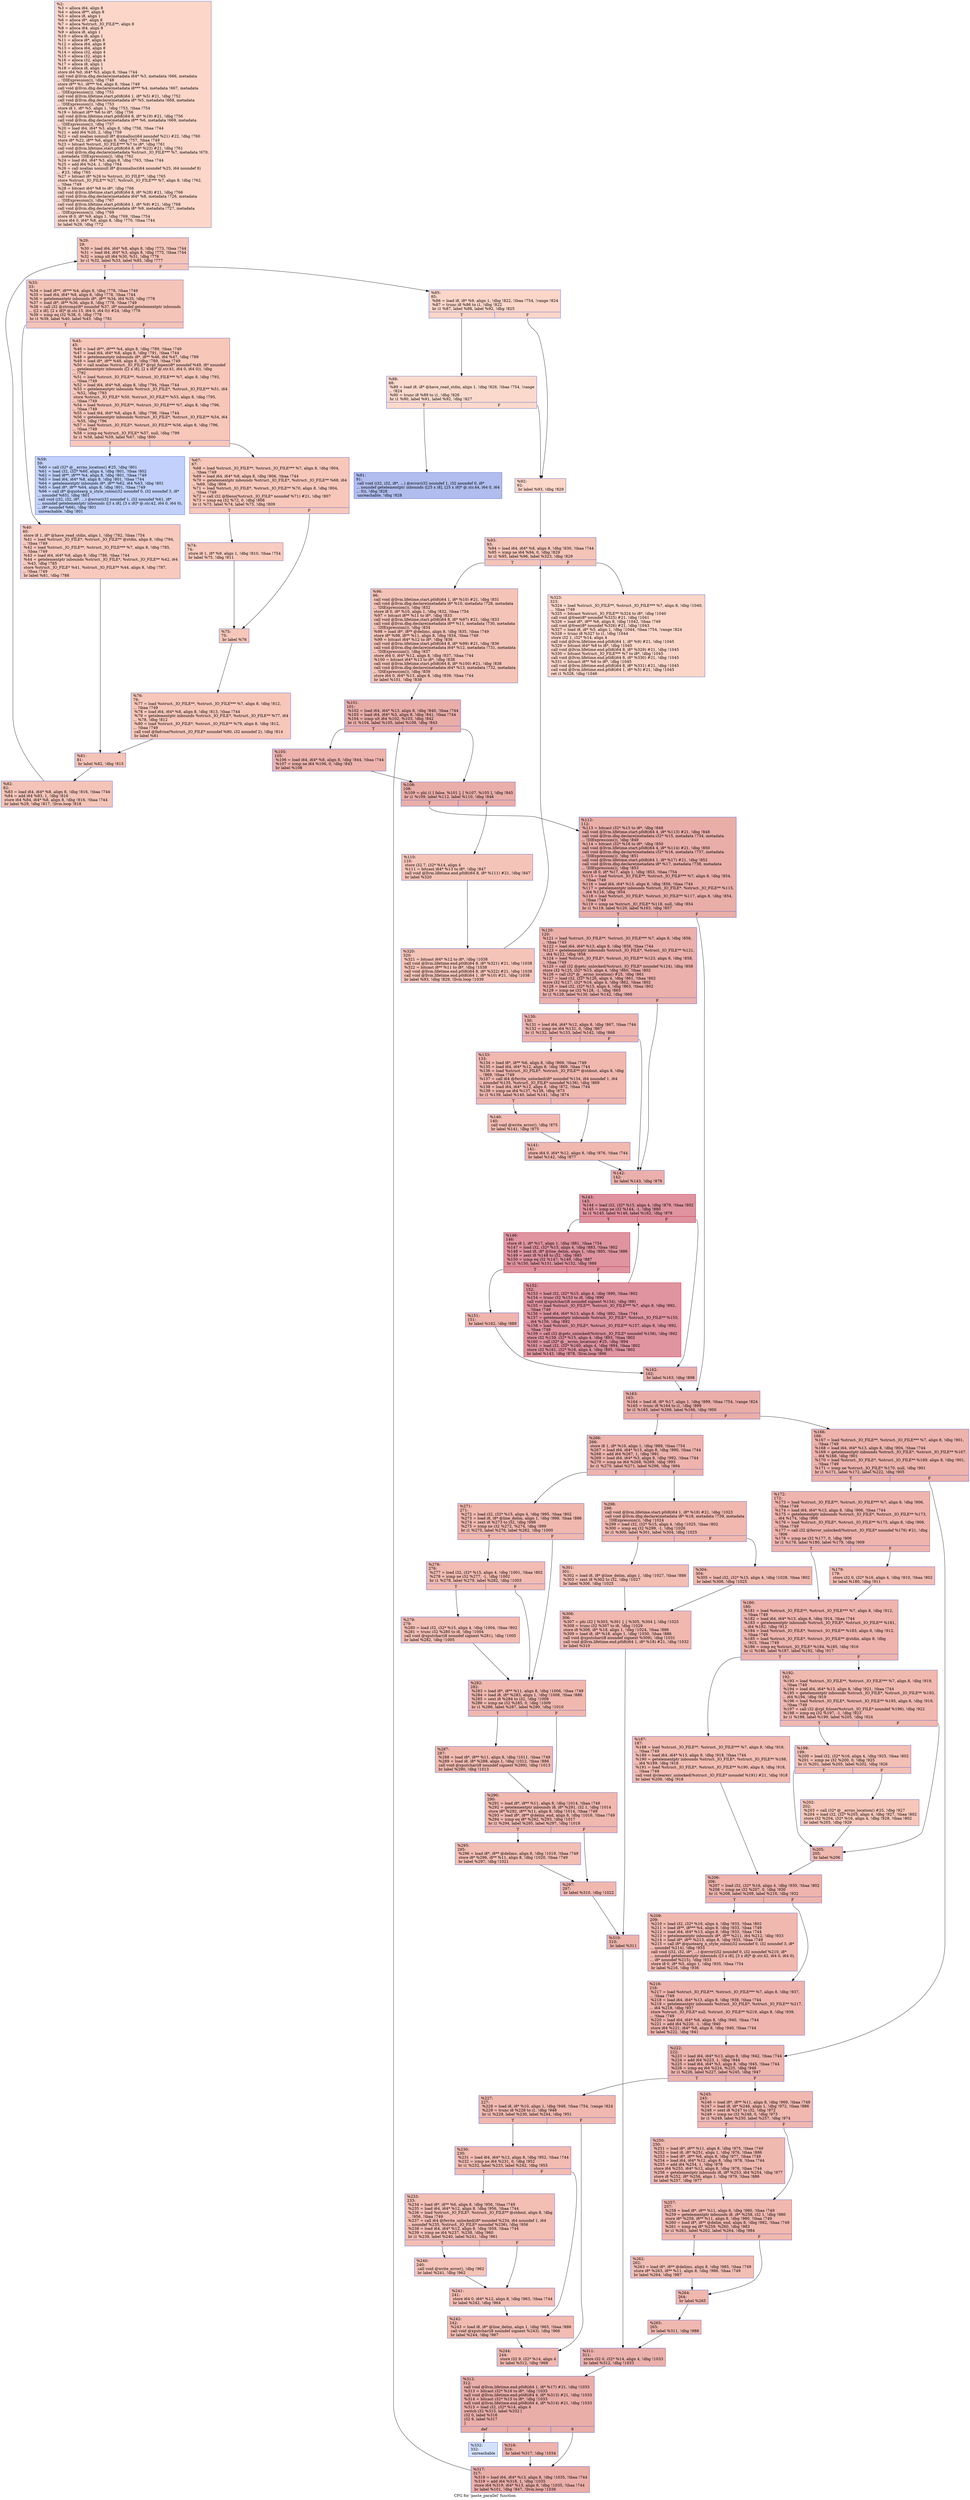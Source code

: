 digraph "CFG for 'paste_parallel' function" {
	label="CFG for 'paste_parallel' function";

	Node0x2261600 [shape=record,color="#3d50c3ff", style=filled, fillcolor="#f6a38570",label="{%2:\l  %3 = alloca i64, align 8\l  %4 = alloca i8**, align 8\l  %5 = alloca i8, align 1\l  %6 = alloca i8*, align 8\l  %7 = alloca %struct._IO_FILE**, align 8\l  %8 = alloca i64, align 8\l  %9 = alloca i8, align 1\l  %10 = alloca i8, align 1\l  %11 = alloca i8*, align 8\l  %12 = alloca i64, align 8\l  %13 = alloca i64, align 8\l  %14 = alloca i32, align 4\l  %15 = alloca i32, align 4\l  %16 = alloca i32, align 4\l  %17 = alloca i8, align 1\l  %18 = alloca i8, align 1\l  store i64 %0, i64* %3, align 8, !tbaa !744\l  call void @llvm.dbg.declare(metadata i64* %3, metadata !666, metadata\l... !DIExpression()), !dbg !748\l  store i8** %1, i8*** %4, align 8, !tbaa !749\l  call void @llvm.dbg.declare(metadata i8*** %4, metadata !667, metadata\l... !DIExpression()), !dbg !751\l  call void @llvm.lifetime.start.p0i8(i64 1, i8* %5) #21, !dbg !752\l  call void @llvm.dbg.declare(metadata i8* %5, metadata !668, metadata\l... !DIExpression()), !dbg !753\l  store i8 1, i8* %5, align 1, !dbg !753, !tbaa !754\l  %19 = bitcast i8** %6 to i8*, !dbg !756\l  call void @llvm.lifetime.start.p0i8(i64 8, i8* %19) #21, !dbg !756\l  call void @llvm.dbg.declare(metadata i8** %6, metadata !669, metadata\l... !DIExpression()), !dbg !757\l  %20 = load i64, i64* %3, align 8, !dbg !758, !tbaa !744\l  %21 = add i64 %20, 2, !dbg !759\l  %22 = call noalias nonnull i8* @xmalloc(i64 noundef %21) #22, !dbg !760\l  store i8* %22, i8** %6, align 8, !dbg !757, !tbaa !749\l  %23 = bitcast %struct._IO_FILE*** %7 to i8*, !dbg !761\l  call void @llvm.lifetime.start.p0i8(i64 8, i8* %23) #21, !dbg !761\l  call void @llvm.dbg.declare(metadata %struct._IO_FILE*** %7, metadata !670,\l... metadata !DIExpression()), !dbg !762\l  %24 = load i64, i64* %3, align 8, !dbg !763, !tbaa !744\l  %25 = add i64 %24, 1, !dbg !764\l  %26 = call noalias nonnull i8* @xnmalloc(i64 noundef %25, i64 noundef 8)\l... #23, !dbg !765\l  %27 = bitcast i8* %26 to %struct._IO_FILE**, !dbg !765\l  store %struct._IO_FILE** %27, %struct._IO_FILE*** %7, align 8, !dbg !762,\l... !tbaa !749\l  %28 = bitcast i64* %8 to i8*, !dbg !766\l  call void @llvm.lifetime.start.p0i8(i64 8, i8* %28) #21, !dbg !766\l  call void @llvm.dbg.declare(metadata i64* %8, metadata !726, metadata\l... !DIExpression()), !dbg !767\l  call void @llvm.lifetime.start.p0i8(i64 1, i8* %9) #21, !dbg !768\l  call void @llvm.dbg.declare(metadata i8* %9, metadata !727, metadata\l... !DIExpression()), !dbg !769\l  store i8 0, i8* %9, align 1, !dbg !769, !tbaa !754\l  store i64 0, i64* %8, align 8, !dbg !770, !tbaa !744\l  br label %29, !dbg !772\l}"];
	Node0x2261600 -> Node0x22619b0;
	Node0x22619b0 [shape=record,color="#3d50c3ff", style=filled, fillcolor="#e97a5f70",label="{%29:\l29:                                               \l  %30 = load i64, i64* %8, align 8, !dbg !773, !tbaa !744\l  %31 = load i64, i64* %3, align 8, !dbg !775, !tbaa !744\l  %32 = icmp ult i64 %30, %31, !dbg !776\l  br i1 %32, label %33, label %85, !dbg !777\l|{<s0>T|<s1>F}}"];
	Node0x22619b0:s0 -> Node0x2261a00;
	Node0x22619b0:s1 -> Node0x2261d20;
	Node0x2261a00 [shape=record,color="#3d50c3ff", style=filled, fillcolor="#e97a5f70",label="{%33:\l33:                                               \l  %34 = load i8**, i8*** %4, align 8, !dbg !778, !tbaa !749\l  %35 = load i64, i64* %8, align 8, !dbg !778, !tbaa !744\l  %36 = getelementptr inbounds i8*, i8** %34, i64 %35, !dbg !778\l  %37 = load i8*, i8** %36, align 8, !dbg !778, !tbaa !749\l  %38 = call i32 @strcmp(i8* noundef %37, i8* noundef getelementptr inbounds\l... ([2 x i8], [2 x i8]* @.str.15, i64 0, i64 0)) #24, !dbg !778\l  %39 = icmp eq i32 %38, 0, !dbg !778\l  br i1 %39, label %40, label %45, !dbg !781\l|{<s0>T|<s1>F}}"];
	Node0x2261a00:s0 -> Node0x2261a50;
	Node0x2261a00:s1 -> Node0x2261aa0;
	Node0x2261a50 [shape=record,color="#3d50c3ff", style=filled, fillcolor="#ef886b70",label="{%40:\l40:                                               \l  store i8 1, i8* @have_read_stdin, align 1, !dbg !782, !tbaa !754\l  %41 = load %struct._IO_FILE*, %struct._IO_FILE** @stdin, align 8, !dbg !784,\l... !tbaa !749\l  %42 = load %struct._IO_FILE**, %struct._IO_FILE*** %7, align 8, !dbg !785,\l... !tbaa !749\l  %43 = load i64, i64* %8, align 8, !dbg !786, !tbaa !744\l  %44 = getelementptr inbounds %struct._IO_FILE*, %struct._IO_FILE** %42, i64\l... %43, !dbg !785\l  store %struct._IO_FILE* %41, %struct._IO_FILE** %44, align 8, !dbg !787,\l... !tbaa !749\l  br label %81, !dbg !788\l}"];
	Node0x2261a50 -> Node0x2261c80;
	Node0x2261aa0 [shape=record,color="#3d50c3ff", style=filled, fillcolor="#ec7f6370",label="{%45:\l45:                                               \l  %46 = load i8**, i8*** %4, align 8, !dbg !789, !tbaa !749\l  %47 = load i64, i64* %8, align 8, !dbg !791, !tbaa !744\l  %48 = getelementptr inbounds i8*, i8** %46, i64 %47, !dbg !789\l  %49 = load i8*, i8** %48, align 8, !dbg !789, !tbaa !749\l  %50 = call noalias %struct._IO_FILE* @rpl_fopen(i8* noundef %49, i8* noundef\l... getelementptr inbounds ([2 x i8], [2 x i8]* @.str.41, i64 0, i64 0)), !dbg\l... !792\l  %51 = load %struct._IO_FILE**, %struct._IO_FILE*** %7, align 8, !dbg !793,\l... !tbaa !749\l  %52 = load i64, i64* %8, align 8, !dbg !794, !tbaa !744\l  %53 = getelementptr inbounds %struct._IO_FILE*, %struct._IO_FILE** %51, i64\l... %52, !dbg !793\l  store %struct._IO_FILE* %50, %struct._IO_FILE** %53, align 8, !dbg !795,\l... !tbaa !749\l  %54 = load %struct._IO_FILE**, %struct._IO_FILE*** %7, align 8, !dbg !796,\l... !tbaa !749\l  %55 = load i64, i64* %8, align 8, !dbg !798, !tbaa !744\l  %56 = getelementptr inbounds %struct._IO_FILE*, %struct._IO_FILE** %54, i64\l... %55, !dbg !796\l  %57 = load %struct._IO_FILE*, %struct._IO_FILE** %56, align 8, !dbg !796,\l... !tbaa !749\l  %58 = icmp eq %struct._IO_FILE* %57, null, !dbg !799\l  br i1 %58, label %59, label %67, !dbg !800\l|{<s0>T|<s1>F}}"];
	Node0x2261aa0:s0 -> Node0x2261af0;
	Node0x2261aa0:s1 -> Node0x2261b40;
	Node0x2261af0 [shape=record,color="#3d50c3ff", style=filled, fillcolor="#7396f570",label="{%59:\l59:                                               \l  %60 = call i32* @__errno_location() #25, !dbg !801\l  %61 = load i32, i32* %60, align 4, !dbg !801, !tbaa !802\l  %62 = load i8**, i8*** %4, align 8, !dbg !801, !tbaa !749\l  %63 = load i64, i64* %8, align 8, !dbg !801, !tbaa !744\l  %64 = getelementptr inbounds i8*, i8** %62, i64 %63, !dbg !801\l  %65 = load i8*, i8** %64, align 8, !dbg !801, !tbaa !749\l  %66 = call i8* @quotearg_n_style_colon(i32 noundef 0, i32 noundef 3, i8*\l... noundef %65), !dbg !801\l  call void (i32, i32, i8*, ...) @error(i32 noundef 1, i32 noundef %61, i8*\l... noundef getelementptr inbounds ([3 x i8], [3 x i8]* @.str.42, i64 0, i64 0),\l... i8* noundef %66), !dbg !801\l  unreachable, !dbg !801\l}"];
	Node0x2261b40 [shape=record,color="#3d50c3ff", style=filled, fillcolor="#ec7f6370",label="{%67:\l67:                                               \l  %68 = load %struct._IO_FILE**, %struct._IO_FILE*** %7, align 8, !dbg !804,\l... !tbaa !749\l  %69 = load i64, i64* %8, align 8, !dbg !806, !tbaa !744\l  %70 = getelementptr inbounds %struct._IO_FILE*, %struct._IO_FILE** %68, i64\l... %69, !dbg !804\l  %71 = load %struct._IO_FILE*, %struct._IO_FILE** %70, align 8, !dbg !804,\l... !tbaa !749\l  %72 = call i32 @fileno(%struct._IO_FILE* noundef %71) #21, !dbg !807\l  %73 = icmp eq i32 %72, 0, !dbg !808\l  br i1 %73, label %74, label %75, !dbg !809\l|{<s0>T|<s1>F}}"];
	Node0x2261b40:s0 -> Node0x2261b90;
	Node0x2261b40:s1 -> Node0x2261be0;
	Node0x2261b90 [shape=record,color="#3d50c3ff", style=filled, fillcolor="#f08b6e70",label="{%74:\l74:                                               \l  store i8 1, i8* %9, align 1, !dbg !810, !tbaa !754\l  br label %75, !dbg !811\l}"];
	Node0x2261b90 -> Node0x2261be0;
	Node0x2261be0 [shape=record,color="#3d50c3ff", style=filled, fillcolor="#ec7f6370",label="{%75:\l75:                                               \l  br label %76\l}"];
	Node0x2261be0 -> Node0x2261c30;
	Node0x2261c30 [shape=record,color="#3d50c3ff", style=filled, fillcolor="#ec7f6370",label="{%76:\l76:                                               \l  %77 = load %struct._IO_FILE**, %struct._IO_FILE*** %7, align 8, !dbg !812,\l... !tbaa !749\l  %78 = load i64, i64* %8, align 8, !dbg !813, !tbaa !744\l  %79 = getelementptr inbounds %struct._IO_FILE*, %struct._IO_FILE** %77, i64\l... %78, !dbg !812\l  %80 = load %struct._IO_FILE*, %struct._IO_FILE** %79, align 8, !dbg !812,\l... !tbaa !749\l  call void @fadvise(%struct._IO_FILE* noundef %80, i32 noundef 2), !dbg !814\l  br label %81\l}"];
	Node0x2261c30 -> Node0x2261c80;
	Node0x2261c80 [shape=record,color="#3d50c3ff", style=filled, fillcolor="#e97a5f70",label="{%81:\l81:                                               \l  br label %82, !dbg !815\l}"];
	Node0x2261c80 -> Node0x2261cd0;
	Node0x2261cd0 [shape=record,color="#3d50c3ff", style=filled, fillcolor="#e97a5f70",label="{%82:\l82:                                               \l  %83 = load i64, i64* %8, align 8, !dbg !816, !tbaa !744\l  %84 = add i64 %83, 1, !dbg !816\l  store i64 %84, i64* %8, align 8, !dbg !816, !tbaa !744\l  br label %29, !dbg !817, !llvm.loop !818\l}"];
	Node0x2261cd0 -> Node0x22619b0;
	Node0x2261d20 [shape=record,color="#3d50c3ff", style=filled, fillcolor="#f6a38570",label="{%85:\l85:                                               \l  %86 = load i8, i8* %9, align 1, !dbg !822, !tbaa !754, !range !824\l  %87 = trunc i8 %86 to i1, !dbg !822\l  br i1 %87, label %88, label %92, !dbg !825\l|{<s0>T|<s1>F}}"];
	Node0x2261d20:s0 -> Node0x2261d70;
	Node0x2261d20:s1 -> Node0x2261e10;
	Node0x2261d70 [shape=record,color="#3d50c3ff", style=filled, fillcolor="#f7ac8e70",label="{%88:\l88:                                               \l  %89 = load i8, i8* @have_read_stdin, align 1, !dbg !826, !tbaa !754, !range\l... !824\l  %90 = trunc i8 %89 to i1, !dbg !826\l  br i1 %90, label %91, label %92, !dbg !827\l|{<s0>T|<s1>F}}"];
	Node0x2261d70:s0 -> Node0x2261dc0;
	Node0x2261d70:s1 -> Node0x2261e10;
	Node0x2261dc0 [shape=record,color="#3d50c3ff", style=filled, fillcolor="#4f69d970",label="{%91:\l91:                                               \l  call void (i32, i32, i8*, ...) @error(i32 noundef 1, i32 noundef 0, i8*\l... noundef getelementptr inbounds ([25 x i8], [25 x i8]* @.str.44, i64 0, i64\l... 0)), !dbg !828\l  unreachable, !dbg !828\l}"];
	Node0x2261e10 [shape=record,color="#3d50c3ff", style=filled, fillcolor="#f6a38570",label="{%92:\l92:                                               \l  br label %93, !dbg !829\l}"];
	Node0x2261e10 -> Node0x2261e60;
	Node0x2261e60 [shape=record,color="#3d50c3ff", style=filled, fillcolor="#e97a5f70",label="{%93:\l93:                                               \l  %94 = load i64, i64* %8, align 8, !dbg !830, !tbaa !744\l  %95 = icmp ne i64 %94, 0, !dbg !829\l  br i1 %95, label %96, label %323, !dbg !829\l|{<s0>T|<s1>F}}"];
	Node0x2261e60:s0 -> Node0x2261eb0;
	Node0x2261e60:s1 -> Node0x2263260;
	Node0x2261eb0 [shape=record,color="#3d50c3ff", style=filled, fillcolor="#e97a5f70",label="{%96:\l96:                                               \l  call void @llvm.lifetime.start.p0i8(i64 1, i8* %10) #21, !dbg !831\l  call void @llvm.dbg.declare(metadata i8* %10, metadata !728, metadata\l... !DIExpression()), !dbg !832\l  store i8 0, i8* %10, align 1, !dbg !832, !tbaa !754\l  %97 = bitcast i8** %11 to i8*, !dbg !833\l  call void @llvm.lifetime.start.p0i8(i64 8, i8* %97) #21, !dbg !833\l  call void @llvm.dbg.declare(metadata i8** %11, metadata !730, metadata\l... !DIExpression()), !dbg !834\l  %98 = load i8*, i8** @delims, align 8, !dbg !835, !tbaa !749\l  store i8* %98, i8** %11, align 8, !dbg !834, !tbaa !749\l  %99 = bitcast i64* %12 to i8*, !dbg !836\l  call void @llvm.lifetime.start.p0i8(i64 8, i8* %99) #21, !dbg !836\l  call void @llvm.dbg.declare(metadata i64* %12, metadata !731, metadata\l... !DIExpression()), !dbg !837\l  store i64 0, i64* %12, align 8, !dbg !837, !tbaa !744\l  %100 = bitcast i64* %13 to i8*, !dbg !838\l  call void @llvm.lifetime.start.p0i8(i64 8, i8* %100) #21, !dbg !838\l  call void @llvm.dbg.declare(metadata i64* %13, metadata !732, metadata\l... !DIExpression()), !dbg !839\l  store i64 0, i64* %13, align 8, !dbg !839, !tbaa !744\l  br label %101, !dbg !838\l}"];
	Node0x2261eb0 -> Node0x2261f00;
	Node0x2261f00 [shape=record,color="#3d50c3ff", style=filled, fillcolor="#d0473d70",label="{%101:\l101:                                              \l  %102 = load i64, i64* %13, align 8, !dbg !840, !tbaa !744\l  %103 = load i64, i64* %3, align 8, !dbg !841, !tbaa !744\l  %104 = icmp ult i64 %102, %103, !dbg !842\l  br i1 %104, label %105, label %108, !dbg !843\l|{<s0>T|<s1>F}}"];
	Node0x2261f00:s0 -> Node0x2261f50;
	Node0x2261f00:s1 -> Node0x2261fa0;
	Node0x2261f50 [shape=record,color="#3d50c3ff", style=filled, fillcolor="#d6524470",label="{%105:\l105:                                              \l  %106 = load i64, i64* %8, align 8, !dbg !844, !tbaa !744\l  %107 = icmp ne i64 %106, 0, !dbg !843\l  br label %108\l}"];
	Node0x2261f50 -> Node0x2261fa0;
	Node0x2261fa0 [shape=record,color="#3d50c3ff", style=filled, fillcolor="#d0473d70",label="{%108:\l108:                                              \l  %109 = phi i1 [ false, %101 ], [ %107, %105 ], !dbg !845\l  br i1 %109, label %112, label %110, !dbg !846\l|{<s0>T|<s1>F}}"];
	Node0x2261fa0:s0 -> Node0x2262040;
	Node0x2261fa0:s1 -> Node0x2261ff0;
	Node0x2261ff0 [shape=record,color="#3d50c3ff", style=filled, fillcolor="#e97a5f70",label="{%110:\l110:                                              \l  store i32 7, i32* %14, align 4\l  %111 = bitcast i64* %13 to i8*, !dbg !847\l  call void @llvm.lifetime.end.p0i8(i64 8, i8* %111) #21, !dbg !847\l  br label %320\l}"];
	Node0x2261ff0 -> Node0x2263210;
	Node0x2262040 [shape=record,color="#3d50c3ff", style=filled, fillcolor="#d0473d70",label="{%112:\l112:                                              \l  %113 = bitcast i32* %15 to i8*, !dbg !848\l  call void @llvm.lifetime.start.p0i8(i64 4, i8* %113) #21, !dbg !848\l  call void @llvm.dbg.declare(metadata i32* %15, metadata !734, metadata\l... !DIExpression()), !dbg !849\l  %114 = bitcast i32* %16 to i8*, !dbg !850\l  call void @llvm.lifetime.start.p0i8(i64 4, i8* %114) #21, !dbg !850\l  call void @llvm.dbg.declare(metadata i32* %16, metadata !737, metadata\l... !DIExpression()), !dbg !851\l  call void @llvm.lifetime.start.p0i8(i64 1, i8* %17) #21, !dbg !852\l  call void @llvm.dbg.declare(metadata i8* %17, metadata !738, metadata\l... !DIExpression()), !dbg !853\l  store i8 0, i8* %17, align 1, !dbg !853, !tbaa !754\l  %115 = load %struct._IO_FILE**, %struct._IO_FILE*** %7, align 8, !dbg !854,\l... !tbaa !749\l  %116 = load i64, i64* %13, align 8, !dbg !856, !tbaa !744\l  %117 = getelementptr inbounds %struct._IO_FILE*, %struct._IO_FILE** %115,\l... i64 %116, !dbg !854\l  %118 = load %struct._IO_FILE*, %struct._IO_FILE** %117, align 8, !dbg !854,\l... !tbaa !749\l  %119 = icmp ne %struct._IO_FILE* %118, null, !dbg !854\l  br i1 %119, label %120, label %163, !dbg !857\l|{<s0>T|<s1>F}}"];
	Node0x2262040:s0 -> Node0x2262090;
	Node0x2262040:s1 -> Node0x2262400;
	Node0x2262090 [shape=record,color="#3d50c3ff", style=filled, fillcolor="#d24b4070",label="{%120:\l120:                                              \l  %121 = load %struct._IO_FILE**, %struct._IO_FILE*** %7, align 8, !dbg !858,\l... !tbaa !749\l  %122 = load i64, i64* %13, align 8, !dbg !858, !tbaa !744\l  %123 = getelementptr inbounds %struct._IO_FILE*, %struct._IO_FILE** %121,\l... i64 %122, !dbg !858\l  %124 = load %struct._IO_FILE*, %struct._IO_FILE** %123, align 8, !dbg !858,\l... !tbaa !749\l  %125 = call i32 @getc_unlocked(%struct._IO_FILE* noundef %124), !dbg !858\l  store i32 %125, i32* %15, align 4, !dbg !860, !tbaa !802\l  %126 = call i32* @__errno_location() #25, !dbg !861\l  %127 = load i32, i32* %126, align 4, !dbg !861, !tbaa !802\l  store i32 %127, i32* %16, align 4, !dbg !862, !tbaa !802\l  %128 = load i32, i32* %15, align 4, !dbg !863, !tbaa !802\l  %129 = icmp ne i32 %128, -1, !dbg !865\l  br i1 %129, label %130, label %142, !dbg !866\l|{<s0>T|<s1>F}}"];
	Node0x2262090:s0 -> Node0x22620e0;
	Node0x2262090:s1 -> Node0x2262220;
	Node0x22620e0 [shape=record,color="#3d50c3ff", style=filled, fillcolor="#d8564670",label="{%130:\l130:                                              \l  %131 = load i64, i64* %12, align 8, !dbg !867, !tbaa !744\l  %132 = icmp ne i64 %131, 0, !dbg !867\l  br i1 %132, label %133, label %142, !dbg !868\l|{<s0>T|<s1>F}}"];
	Node0x22620e0:s0 -> Node0x2262130;
	Node0x22620e0:s1 -> Node0x2262220;
	Node0x2262130 [shape=record,color="#3d50c3ff", style=filled, fillcolor="#dc5d4a70",label="{%133:\l133:                                              \l  %134 = load i8*, i8** %6, align 8, !dbg !869, !tbaa !749\l  %135 = load i64, i64* %12, align 8, !dbg !869, !tbaa !744\l  %136 = load %struct._IO_FILE*, %struct._IO_FILE** @stdout, align 8, !dbg\l... !869, !tbaa !749\l  %137 = call i64 @fwrite_unlocked(i8* noundef %134, i64 noundef 1, i64\l... noundef %135, %struct._IO_FILE* noundef %136), !dbg !869\l  %138 = load i64, i64* %12, align 8, !dbg !872, !tbaa !744\l  %139 = icmp ne i64 %137, %138, !dbg !873\l  br i1 %139, label %140, label %141, !dbg !874\l|{<s0>T|<s1>F}}"];
	Node0x2262130:s0 -> Node0x2262180;
	Node0x2262130:s1 -> Node0x22621d0;
	Node0x2262180 [shape=record,color="#3d50c3ff", style=filled, fillcolor="#e1675170",label="{%140:\l140:                                              \l  call void @write_error(), !dbg !875\l  br label %141, !dbg !875\l}"];
	Node0x2262180 -> Node0x22621d0;
	Node0x22621d0 [shape=record,color="#3d50c3ff", style=filled, fillcolor="#dc5d4a70",label="{%141:\l141:                                              \l  store i64 0, i64* %12, align 8, !dbg !876, !tbaa !744\l  br label %142, !dbg !877\l}"];
	Node0x22621d0 -> Node0x2262220;
	Node0x2262220 [shape=record,color="#3d50c3ff", style=filled, fillcolor="#d24b4070",label="{%142:\l142:                                              \l  br label %143, !dbg !878\l}"];
	Node0x2262220 -> Node0x2262270;
	Node0x2262270 [shape=record,color="#b70d28ff", style=filled, fillcolor="#b70d2870",label="{%143:\l143:                                              \l  %144 = load i32, i32* %15, align 4, !dbg !879, !tbaa !802\l  %145 = icmp ne i32 %144, -1, !dbg !880\l  br i1 %145, label %146, label %162, !dbg !878\l|{<s0>T|<s1>F}}"];
	Node0x2262270:s0 -> Node0x22622c0;
	Node0x2262270:s1 -> Node0x22623b0;
	Node0x22622c0 [shape=record,color="#b70d28ff", style=filled, fillcolor="#b70d2870",label="{%146:\l146:                                              \l  store i8 1, i8* %17, align 1, !dbg !881, !tbaa !754\l  %147 = load i32, i32* %15, align 4, !dbg !883, !tbaa !802\l  %148 = load i8, i8* @line_delim, align 1, !dbg !885, !tbaa !886\l  %149 = zext i8 %148 to i32, !dbg !885\l  %150 = icmp eq i32 %147, %149, !dbg !887\l  br i1 %150, label %151, label %152, !dbg !888\l|{<s0>T|<s1>F}}"];
	Node0x22622c0:s0 -> Node0x2262310;
	Node0x22622c0:s1 -> Node0x2262360;
	Node0x2262310 [shape=record,color="#3d50c3ff", style=filled, fillcolor="#d8564670",label="{%151:\l151:                                              \l  br label %162, !dbg !889\l}"];
	Node0x2262310 -> Node0x22623b0;
	Node0x2262360 [shape=record,color="#b70d28ff", style=filled, fillcolor="#b70d2870",label="{%152:\l152:                                              \l  %153 = load i32, i32* %15, align 4, !dbg !890, !tbaa !802\l  %154 = trunc i32 %153 to i8, !dbg !890\l  call void @xputchar(i8 noundef signext %154), !dbg !891\l  %155 = load %struct._IO_FILE**, %struct._IO_FILE*** %7, align 8, !dbg !892,\l... !tbaa !749\l  %156 = load i64, i64* %13, align 8, !dbg !892, !tbaa !744\l  %157 = getelementptr inbounds %struct._IO_FILE*, %struct._IO_FILE** %155,\l... i64 %156, !dbg !892\l  %158 = load %struct._IO_FILE*, %struct._IO_FILE** %157, align 8, !dbg !892,\l... !tbaa !749\l  %159 = call i32 @getc_unlocked(%struct._IO_FILE* noundef %158), !dbg !892\l  store i32 %159, i32* %15, align 4, !dbg !893, !tbaa !802\l  %160 = call i32* @__errno_location() #25, !dbg !894\l  %161 = load i32, i32* %160, align 4, !dbg !894, !tbaa !802\l  store i32 %161, i32* %16, align 4, !dbg !895, !tbaa !802\l  br label %143, !dbg !878, !llvm.loop !896\l}"];
	Node0x2262360 -> Node0x2262270;
	Node0x22623b0 [shape=record,color="#3d50c3ff", style=filled, fillcolor="#d24b4070",label="{%162:\l162:                                              \l  br label %163, !dbg !898\l}"];
	Node0x22623b0 -> Node0x2262400;
	Node0x2262400 [shape=record,color="#3d50c3ff", style=filled, fillcolor="#d0473d70",label="{%163:\l163:                                              \l  %164 = load i8, i8* %17, align 1, !dbg !899, !tbaa !754, !range !824\l  %165 = trunc i8 %164 to i1, !dbg !899\l  br i1 %165, label %266, label %166, !dbg !900\l|{<s0>T|<s1>F}}"];
	Node0x2262400:s0 -> Node0x2262c70;
	Node0x2262400:s1 -> Node0x2262450;
	Node0x2262450 [shape=record,color="#3d50c3ff", style=filled, fillcolor="#d6524470",label="{%166:\l166:                                              \l  %167 = load %struct._IO_FILE**, %struct._IO_FILE*** %7, align 8, !dbg !901,\l... !tbaa !749\l  %168 = load i64, i64* %13, align 8, !dbg !904, !tbaa !744\l  %169 = getelementptr inbounds %struct._IO_FILE*, %struct._IO_FILE** %167,\l... i64 %168, !dbg !901\l  %170 = load %struct._IO_FILE*, %struct._IO_FILE** %169, align 8, !dbg !901,\l... !tbaa !749\l  %171 = icmp ne %struct._IO_FILE* %170, null, !dbg !901\l  br i1 %171, label %172, label %222, !dbg !905\l|{<s0>T|<s1>F}}"];
	Node0x2262450:s0 -> Node0x22624a0;
	Node0x2262450:s1 -> Node0x2262810;
	Node0x22624a0 [shape=record,color="#3d50c3ff", style=filled, fillcolor="#d8564670",label="{%172:\l172:                                              \l  %173 = load %struct._IO_FILE**, %struct._IO_FILE*** %7, align 8, !dbg !906,\l... !tbaa !749\l  %174 = load i64, i64* %13, align 8, !dbg !906, !tbaa !744\l  %175 = getelementptr inbounds %struct._IO_FILE*, %struct._IO_FILE** %173,\l... i64 %174, !dbg !906\l  %176 = load %struct._IO_FILE*, %struct._IO_FILE** %175, align 8, !dbg !906,\l... !tbaa !749\l  %177 = call i32 @ferror_unlocked(%struct._IO_FILE* noundef %176) #21, !dbg\l... !906\l  %178 = icmp ne i32 %177, 0, !dbg !906\l  br i1 %178, label %180, label %179, !dbg !909\l|{<s0>T|<s1>F}}"];
	Node0x22624a0:s0 -> Node0x2262540;
	Node0x22624a0:s1 -> Node0x22624f0;
	Node0x22624f0 [shape=record,color="#3d50c3ff", style=filled, fillcolor="#e1675170",label="{%179:\l179:                                              \l  store i32 0, i32* %16, align 4, !dbg !910, !tbaa !802\l  br label %180, !dbg !911\l}"];
	Node0x22624f0 -> Node0x2262540;
	Node0x2262540 [shape=record,color="#3d50c3ff", style=filled, fillcolor="#d8564670",label="{%180:\l180:                                              \l  %181 = load %struct._IO_FILE**, %struct._IO_FILE*** %7, align 8, !dbg !912,\l... !tbaa !749\l  %182 = load i64, i64* %13, align 8, !dbg !914, !tbaa !744\l  %183 = getelementptr inbounds %struct._IO_FILE*, %struct._IO_FILE** %181,\l... i64 %182, !dbg !912\l  %184 = load %struct._IO_FILE*, %struct._IO_FILE** %183, align 8, !dbg !912,\l... !tbaa !749\l  %185 = load %struct._IO_FILE*, %struct._IO_FILE** @stdin, align 8, !dbg\l... !915, !tbaa !749\l  %186 = icmp eq %struct._IO_FILE* %184, %185, !dbg !916\l  br i1 %186, label %187, label %192, !dbg !917\l|{<s0>T|<s1>F}}"];
	Node0x2262540:s0 -> Node0x2262590;
	Node0x2262540:s1 -> Node0x22625e0;
	Node0x2262590 [shape=record,color="#3d50c3ff", style=filled, fillcolor="#e1675170",label="{%187:\l187:                                              \l  %188 = load %struct._IO_FILE**, %struct._IO_FILE*** %7, align 8, !dbg !918,\l... !tbaa !749\l  %189 = load i64, i64* %13, align 8, !dbg !918, !tbaa !744\l  %190 = getelementptr inbounds %struct._IO_FILE*, %struct._IO_FILE** %188,\l... i64 %189, !dbg !918\l  %191 = load %struct._IO_FILE*, %struct._IO_FILE** %190, align 8, !dbg !918,\l... !tbaa !749\l  call void @clearerr_unlocked(%struct._IO_FILE* noundef %191) #21, !dbg !918\l  br label %206, !dbg !918\l}"];
	Node0x2262590 -> Node0x2262720;
	Node0x22625e0 [shape=record,color="#3d50c3ff", style=filled, fillcolor="#de614d70",label="{%192:\l192:                                              \l  %193 = load %struct._IO_FILE**, %struct._IO_FILE*** %7, align 8, !dbg !919,\l... !tbaa !749\l  %194 = load i64, i64* %13, align 8, !dbg !921, !tbaa !744\l  %195 = getelementptr inbounds %struct._IO_FILE*, %struct._IO_FILE** %193,\l... i64 %194, !dbg !919\l  %196 = load %struct._IO_FILE*, %struct._IO_FILE** %195, align 8, !dbg !919,\l... !tbaa !749\l  %197 = call i32 @rpl_fclose(%struct._IO_FILE* noundef %196), !dbg !922\l  %198 = icmp eq i32 %197, -1, !dbg !923\l  br i1 %198, label %199, label %205, !dbg !924\l|{<s0>T|<s1>F}}"];
	Node0x22625e0:s0 -> Node0x2262630;
	Node0x22625e0:s1 -> Node0x22626d0;
	Node0x2262630 [shape=record,color="#3d50c3ff", style=filled, fillcolor="#e5705870",label="{%199:\l199:                                              \l  %200 = load i32, i32* %16, align 4, !dbg !925, !tbaa !802\l  %201 = icmp ne i32 %200, 0, !dbg !925\l  br i1 %201, label %205, label %202, !dbg !926\l|{<s0>T|<s1>F}}"];
	Node0x2262630:s0 -> Node0x22626d0;
	Node0x2262630:s1 -> Node0x2262680;
	Node0x2262680 [shape=record,color="#3d50c3ff", style=filled, fillcolor="#ec7f6370",label="{%202:\l202:                                              \l  %203 = call i32* @__errno_location() #25, !dbg !927\l  %204 = load i32, i32* %203, align 4, !dbg !927, !tbaa !802\l  store i32 %204, i32* %16, align 4, !dbg !928, !tbaa !802\l  br label %205, !dbg !929\l}"];
	Node0x2262680 -> Node0x22626d0;
	Node0x22626d0 [shape=record,color="#3d50c3ff", style=filled, fillcolor="#de614d70",label="{%205:\l205:                                              \l  br label %206\l}"];
	Node0x22626d0 -> Node0x2262720;
	Node0x2262720 [shape=record,color="#3d50c3ff", style=filled, fillcolor="#d8564670",label="{%206:\l206:                                              \l  %207 = load i32, i32* %16, align 4, !dbg !930, !tbaa !802\l  %208 = icmp ne i32 %207, 0, !dbg !930\l  br i1 %208, label %209, label %216, !dbg !932\l|{<s0>T|<s1>F}}"];
	Node0x2262720:s0 -> Node0x2262770;
	Node0x2262720:s1 -> Node0x22627c0;
	Node0x2262770 [shape=record,color="#3d50c3ff", style=filled, fillcolor="#de614d70",label="{%209:\l209:                                              \l  %210 = load i32, i32* %16, align 4, !dbg !933, !tbaa !802\l  %211 = load i8**, i8*** %4, align 8, !dbg !933, !tbaa !749\l  %212 = load i64, i64* %13, align 8, !dbg !933, !tbaa !744\l  %213 = getelementptr inbounds i8*, i8** %211, i64 %212, !dbg !933\l  %214 = load i8*, i8** %213, align 8, !dbg !933, !tbaa !749\l  %215 = call i8* @quotearg_n_style_colon(i32 noundef 0, i32 noundef 3, i8*\l... noundef %214), !dbg !933\l  call void (i32, i32, i8*, ...) @error(i32 noundef 0, i32 noundef %210, i8*\l... noundef getelementptr inbounds ([3 x i8], [3 x i8]* @.str.42, i64 0, i64 0),\l... i8* noundef %215), !dbg !933\l  store i8 0, i8* %5, align 1, !dbg !935, !tbaa !754\l  br label %216, !dbg !936\l}"];
	Node0x2262770 -> Node0x22627c0;
	Node0x22627c0 [shape=record,color="#3d50c3ff", style=filled, fillcolor="#d8564670",label="{%216:\l216:                                              \l  %217 = load %struct._IO_FILE**, %struct._IO_FILE*** %7, align 8, !dbg !937,\l... !tbaa !749\l  %218 = load i64, i64* %13, align 8, !dbg !938, !tbaa !744\l  %219 = getelementptr inbounds %struct._IO_FILE*, %struct._IO_FILE** %217,\l... i64 %218, !dbg !937\l  store %struct._IO_FILE* null, %struct._IO_FILE** %219, align 8, !dbg !939,\l... !tbaa !749\l  %220 = load i64, i64* %8, align 8, !dbg !940, !tbaa !744\l  %221 = add i64 %220, -1, !dbg !940\l  store i64 %221, i64* %8, align 8, !dbg !940, !tbaa !744\l  br label %222, !dbg !941\l}"];
	Node0x22627c0 -> Node0x2262810;
	Node0x2262810 [shape=record,color="#3d50c3ff", style=filled, fillcolor="#d6524470",label="{%222:\l222:                                              \l  %223 = load i64, i64* %13, align 8, !dbg !942, !tbaa !744\l  %224 = add i64 %223, 1, !dbg !944\l  %225 = load i64, i64* %3, align 8, !dbg !945, !tbaa !744\l  %226 = icmp eq i64 %224, %225, !dbg !946\l  br i1 %226, label %227, label %245, !dbg !947\l|{<s0>T|<s1>F}}"];
	Node0x2262810:s0 -> Node0x2262860;
	Node0x2262810:s1 -> Node0x2262a90;
	Node0x2262860 [shape=record,color="#3d50c3ff", style=filled, fillcolor="#dc5d4a70",label="{%227:\l227:                                              \l  %228 = load i8, i8* %10, align 1, !dbg !948, !tbaa !754, !range !824\l  %229 = trunc i8 %228 to i1, !dbg !948\l  br i1 %229, label %230, label %244, !dbg !951\l|{<s0>T|<s1>F}}"];
	Node0x2262860:s0 -> Node0x22628b0;
	Node0x2262860:s1 -> Node0x2262a40;
	Node0x22628b0 [shape=record,color="#3d50c3ff", style=filled, fillcolor="#e1675170",label="{%230:\l230:                                              \l  %231 = load i64, i64* %12, align 8, !dbg !952, !tbaa !744\l  %232 = icmp ne i64 %231, 0, !dbg !952\l  br i1 %232, label %233, label %242, !dbg !955\l|{<s0>T|<s1>F}}"];
	Node0x22628b0:s0 -> Node0x2262900;
	Node0x22628b0:s1 -> Node0x22629f0;
	Node0x2262900 [shape=record,color="#3d50c3ff", style=filled, fillcolor="#e36c5570",label="{%233:\l233:                                              \l  %234 = load i8*, i8** %6, align 8, !dbg !956, !tbaa !749\l  %235 = load i64, i64* %12, align 8, !dbg !956, !tbaa !744\l  %236 = load %struct._IO_FILE*, %struct._IO_FILE** @stdout, align 8, !dbg\l... !956, !tbaa !749\l  %237 = call i64 @fwrite_unlocked(i8* noundef %234, i64 noundef 1, i64\l... noundef %235, %struct._IO_FILE* noundef %236), !dbg !956\l  %238 = load i64, i64* %12, align 8, !dbg !959, !tbaa !744\l  %239 = icmp ne i64 %237, %238, !dbg !960\l  br i1 %239, label %240, label %241, !dbg !961\l|{<s0>T|<s1>F}}"];
	Node0x2262900:s0 -> Node0x2262950;
	Node0x2262900:s1 -> Node0x22629a0;
	Node0x2262950 [shape=record,color="#3d50c3ff", style=filled, fillcolor="#e8765c70",label="{%240:\l240:                                              \l  call void @write_error(), !dbg !962\l  br label %241, !dbg !962\l}"];
	Node0x2262950 -> Node0x22629a0;
	Node0x22629a0 [shape=record,color="#3d50c3ff", style=filled, fillcolor="#e36c5570",label="{%241:\l241:                                              \l  store i64 0, i64* %12, align 8, !dbg !963, !tbaa !744\l  br label %242, !dbg !964\l}"];
	Node0x22629a0 -> Node0x22629f0;
	Node0x22629f0 [shape=record,color="#3d50c3ff", style=filled, fillcolor="#e1675170",label="{%242:\l242:                                              \l  %243 = load i8, i8* @line_delim, align 1, !dbg !965, !tbaa !886\l  call void @xputchar(i8 noundef signext %243), !dbg !966\l  br label %244, !dbg !967\l}"];
	Node0x22629f0 -> Node0x2262a40;
	Node0x2262a40 [shape=record,color="#3d50c3ff", style=filled, fillcolor="#dc5d4a70",label="{%244:\l244:                                              \l  store i32 9, i32* %14, align 4\l  br label %312, !dbg !968\l}"];
	Node0x2262a40 -> Node0x2263120;
	Node0x2262a90 [shape=record,color="#3d50c3ff", style=filled, fillcolor="#dc5d4a70",label="{%245:\l245:                                              \l  %246 = load i8*, i8** %11, align 8, !dbg !969, !tbaa !749\l  %247 = load i8, i8* %246, align 1, !dbg !972, !tbaa !886\l  %248 = sext i8 %247 to i32, !dbg !972\l  %249 = icmp ne i32 %248, 0, !dbg !973\l  br i1 %249, label %250, label %257, !dbg !974\l|{<s0>T|<s1>F}}"];
	Node0x2262a90:s0 -> Node0x2262ae0;
	Node0x2262a90:s1 -> Node0x2262b30;
	Node0x2262ae0 [shape=record,color="#3d50c3ff", style=filled, fillcolor="#de614d70",label="{%250:\l250:                                              \l  %251 = load i8*, i8** %11, align 8, !dbg !975, !tbaa !749\l  %252 = load i8, i8* %251, align 1, !dbg !976, !tbaa !886\l  %253 = load i8*, i8** %6, align 8, !dbg !977, !tbaa !749\l  %254 = load i64, i64* %12, align 8, !dbg !978, !tbaa !744\l  %255 = add i64 %254, 1, !dbg !978\l  store i64 %255, i64* %12, align 8, !dbg !978, !tbaa !744\l  %256 = getelementptr inbounds i8, i8* %253, i64 %254, !dbg !977\l  store i8 %252, i8* %256, align 1, !dbg !979, !tbaa !886\l  br label %257, !dbg !977\l}"];
	Node0x2262ae0 -> Node0x2262b30;
	Node0x2262b30 [shape=record,color="#3d50c3ff", style=filled, fillcolor="#dc5d4a70",label="{%257:\l257:                                              \l  %258 = load i8*, i8** %11, align 8, !dbg !980, !tbaa !749\l  %259 = getelementptr inbounds i8, i8* %258, i32 1, !dbg !980\l  store i8* %259, i8** %11, align 8, !dbg !980, !tbaa !749\l  %260 = load i8*, i8** @delim_end, align 8, !dbg !982, !tbaa !749\l  %261 = icmp eq i8* %259, %260, !dbg !983\l  br i1 %261, label %262, label %264, !dbg !984\l|{<s0>T|<s1>F}}"];
	Node0x2262b30:s0 -> Node0x2262b80;
	Node0x2262b30:s1 -> Node0x2262bd0;
	Node0x2262b80 [shape=record,color="#3d50c3ff", style=filled, fillcolor="#e36c5570",label="{%262:\l262:                                              \l  %263 = load i8*, i8** @delims, align 8, !dbg !985, !tbaa !749\l  store i8* %263, i8** %11, align 8, !dbg !986, !tbaa !749\l  br label %264, !dbg !987\l}"];
	Node0x2262b80 -> Node0x2262bd0;
	Node0x2262bd0 [shape=record,color="#3d50c3ff", style=filled, fillcolor="#dc5d4a70",label="{%264:\l264:                                              \l  br label %265\l}"];
	Node0x2262bd0 -> Node0x2262c20;
	Node0x2262c20 [shape=record,color="#3d50c3ff", style=filled, fillcolor="#dc5d4a70",label="{%265:\l265:                                              \l  br label %311, !dbg !988\l}"];
	Node0x2262c20 -> Node0x22630d0;
	Node0x2262c70 [shape=record,color="#3d50c3ff", style=filled, fillcolor="#d6524470",label="{%266:\l266:                                              \l  store i8 1, i8* %10, align 1, !dbg !989, !tbaa !754\l  %267 = load i64, i64* %13, align 8, !dbg !990, !tbaa !744\l  %268 = add i64 %267, 1, !dbg !991\l  %269 = load i64, i64* %3, align 8, !dbg !992, !tbaa !744\l  %270 = icmp ne i64 %268, %269, !dbg !993\l  br i1 %270, label %271, label %298, !dbg !994\l|{<s0>T|<s1>F}}"];
	Node0x2262c70:s0 -> Node0x2262cc0;
	Node0x2262c70:s1 -> Node0x2262f40;
	Node0x2262cc0 [shape=record,color="#3d50c3ff", style=filled, fillcolor="#dc5d4a70",label="{%271:\l271:                                              \l  %272 = load i32, i32* %15, align 4, !dbg !995, !tbaa !802\l  %273 = load i8, i8* @line_delim, align 1, !dbg !998, !tbaa !886\l  %274 = zext i8 %273 to i32, !dbg !998\l  %275 = icmp ne i32 %272, %274, !dbg !999\l  br i1 %275, label %276, label %282, !dbg !1000\l|{<s0>T|<s1>F}}"];
	Node0x2262cc0:s0 -> Node0x2262d10;
	Node0x2262cc0:s1 -> Node0x2262db0;
	Node0x2262d10 [shape=record,color="#3d50c3ff", style=filled, fillcolor="#e1675170",label="{%276:\l276:                                              \l  %277 = load i32, i32* %15, align 4, !dbg !1001, !tbaa !802\l  %278 = icmp ne i32 %277, -1, !dbg !1002\l  br i1 %278, label %279, label %282, !dbg !1003\l|{<s0>T|<s1>F}}"];
	Node0x2262d10:s0 -> Node0x2262d60;
	Node0x2262d10:s1 -> Node0x2262db0;
	Node0x2262d60 [shape=record,color="#3d50c3ff", style=filled, fillcolor="#e36c5570",label="{%279:\l279:                                              \l  %280 = load i32, i32* %15, align 4, !dbg !1004, !tbaa !802\l  %281 = trunc i32 %280 to i8, !dbg !1004\l  call void @xputchar(i8 noundef signext %281), !dbg !1005\l  br label %282, !dbg !1005\l}"];
	Node0x2262d60 -> Node0x2262db0;
	Node0x2262db0 [shape=record,color="#3d50c3ff", style=filled, fillcolor="#dc5d4a70",label="{%282:\l282:                                              \l  %283 = load i8*, i8** %11, align 8, !dbg !1006, !tbaa !749\l  %284 = load i8, i8* %283, align 1, !dbg !1008, !tbaa !886\l  %285 = sext i8 %284 to i32, !dbg !1008\l  %286 = icmp ne i32 %285, 0, !dbg !1009\l  br i1 %286, label %287, label %290, !dbg !1010\l|{<s0>T|<s1>F}}"];
	Node0x2262db0:s0 -> Node0x2262e00;
	Node0x2262db0:s1 -> Node0x2262e50;
	Node0x2262e00 [shape=record,color="#3d50c3ff", style=filled, fillcolor="#de614d70",label="{%287:\l287:                                              \l  %288 = load i8*, i8** %11, align 8, !dbg !1011, !tbaa !749\l  %289 = load i8, i8* %288, align 1, !dbg !1012, !tbaa !886\l  call void @xputchar(i8 noundef signext %289), !dbg !1013\l  br label %290, !dbg !1013\l}"];
	Node0x2262e00 -> Node0x2262e50;
	Node0x2262e50 [shape=record,color="#3d50c3ff", style=filled, fillcolor="#dc5d4a70",label="{%290:\l290:                                              \l  %291 = load i8*, i8** %11, align 8, !dbg !1014, !tbaa !749\l  %292 = getelementptr inbounds i8, i8* %291, i32 1, !dbg !1014\l  store i8* %292, i8** %11, align 8, !dbg !1014, !tbaa !749\l  %293 = load i8*, i8** @delim_end, align 8, !dbg !1016, !tbaa !749\l  %294 = icmp eq i8* %292, %293, !dbg !1017\l  br i1 %294, label %295, label %297, !dbg !1018\l|{<s0>T|<s1>F}}"];
	Node0x2262e50:s0 -> Node0x2262ea0;
	Node0x2262e50:s1 -> Node0x2262ef0;
	Node0x2262ea0 [shape=record,color="#3d50c3ff", style=filled, fillcolor="#e36c5570",label="{%295:\l295:                                              \l  %296 = load i8*, i8** @delims, align 8, !dbg !1019, !tbaa !749\l  store i8* %296, i8** %11, align 8, !dbg !1020, !tbaa !749\l  br label %297, !dbg !1021\l}"];
	Node0x2262ea0 -> Node0x2262ef0;
	Node0x2262ef0 [shape=record,color="#3d50c3ff", style=filled, fillcolor="#dc5d4a70",label="{%297:\l297:                                              \l  br label %310, !dbg !1022\l}"];
	Node0x2262ef0 -> Node0x2263080;
	Node0x2262f40 [shape=record,color="#3d50c3ff", style=filled, fillcolor="#dc5d4a70",label="{%298:\l298:                                              \l  call void @llvm.lifetime.start.p0i8(i64 1, i8* %18) #21, !dbg !1023\l  call void @llvm.dbg.declare(metadata i8* %18, metadata !739, metadata\l... !DIExpression()), !dbg !1024\l  %299 = load i32, i32* %15, align 4, !dbg !1025, !tbaa !802\l  %300 = icmp eq i32 %299, -1, !dbg !1026\l  br i1 %300, label %301, label %304, !dbg !1025\l|{<s0>T|<s1>F}}"];
	Node0x2262f40:s0 -> Node0x2262f90;
	Node0x2262f40:s1 -> Node0x2262fe0;
	Node0x2262f90 [shape=record,color="#3d50c3ff", style=filled, fillcolor="#e36c5570",label="{%301:\l301:                                              \l  %302 = load i8, i8* @line_delim, align 1, !dbg !1027, !tbaa !886\l  %303 = zext i8 %302 to i32, !dbg !1027\l  br label %306, !dbg !1025\l}"];
	Node0x2262f90 -> Node0x2263030;
	Node0x2262fe0 [shape=record,color="#3d50c3ff", style=filled, fillcolor="#de614d70",label="{%304:\l304:                                              \l  %305 = load i32, i32* %15, align 4, !dbg !1028, !tbaa !802\l  br label %306, !dbg !1025\l}"];
	Node0x2262fe0 -> Node0x2263030;
	Node0x2263030 [shape=record,color="#3d50c3ff", style=filled, fillcolor="#dc5d4a70",label="{%306:\l306:                                              \l  %307 = phi i32 [ %303, %301 ], [ %305, %304 ], !dbg !1025\l  %308 = trunc i32 %307 to i8, !dbg !1029\l  store i8 %308, i8* %18, align 1, !dbg !1024, !tbaa !886\l  %309 = load i8, i8* %18, align 1, !dbg !1030, !tbaa !886\l  call void @xputchar(i8 noundef signext %309), !dbg !1031\l  call void @llvm.lifetime.end.p0i8(i64 1, i8* %18) #21, !dbg !1032\l  br label %310\l}"];
	Node0x2263030 -> Node0x2263080;
	Node0x2263080 [shape=record,color="#3d50c3ff", style=filled, fillcolor="#d6524470",label="{%310:\l310:                                              \l  br label %311\l}"];
	Node0x2263080 -> Node0x22630d0;
	Node0x22630d0 [shape=record,color="#3d50c3ff", style=filled, fillcolor="#d24b4070",label="{%311:\l311:                                              \l  store i32 0, i32* %14, align 4, !dbg !1033\l  br label %312, !dbg !1033\l}"];
	Node0x22630d0 -> Node0x2263120;
	Node0x2263120 [shape=record,color="#3d50c3ff", style=filled, fillcolor="#d0473d70",label="{%312:\l312:                                              \l  call void @llvm.lifetime.end.p0i8(i64 1, i8* %17) #21, !dbg !1033\l  %313 = bitcast i32* %16 to i8*, !dbg !1033\l  call void @llvm.lifetime.end.p0i8(i64 4, i8* %313) #21, !dbg !1033\l  %314 = bitcast i32* %15 to i8*, !dbg !1033\l  call void @llvm.lifetime.end.p0i8(i64 4, i8* %314) #21, !dbg !1033\l  %315 = load i32, i32* %14, align 4\l  switch i32 %315, label %332 [\l    i32 0, label %316\l    i32 9, label %317\l  ]\l|{<s0>def|<s1>0|<s2>9}}"];
	Node0x2263120:s0 -> Node0x22632b0;
	Node0x2263120:s1 -> Node0x2263170;
	Node0x2263120:s2 -> Node0x22631c0;
	Node0x2263170 [shape=record,color="#3d50c3ff", style=filled, fillcolor="#d6524470",label="{%316:\l316:                                              \l  br label %317, !dbg !1034\l}"];
	Node0x2263170 -> Node0x22631c0;
	Node0x22631c0 [shape=record,color="#3d50c3ff", style=filled, fillcolor="#d0473d70",label="{%317:\l317:                                              \l  %318 = load i64, i64* %13, align 8, !dbg !1035, !tbaa !744\l  %319 = add i64 %318, 1, !dbg !1035\l  store i64 %319, i64* %13, align 8, !dbg !1035, !tbaa !744\l  br label %101, !dbg !847, !llvm.loop !1036\l}"];
	Node0x22631c0 -> Node0x2261f00;
	Node0x2263210 [shape=record,color="#3d50c3ff", style=filled, fillcolor="#e97a5f70",label="{%320:\l320:                                              \l  %321 = bitcast i64* %12 to i8*, !dbg !1038\l  call void @llvm.lifetime.end.p0i8(i64 8, i8* %321) #21, !dbg !1038\l  %322 = bitcast i8** %11 to i8*, !dbg !1038\l  call void @llvm.lifetime.end.p0i8(i64 8, i8* %322) #21, !dbg !1038\l  call void @llvm.lifetime.end.p0i8(i64 1, i8* %10) #21, !dbg !1038\l  br label %93, !dbg !829, !llvm.loop !1039\l}"];
	Node0x2263210 -> Node0x2261e60;
	Node0x2263260 [shape=record,color="#3d50c3ff", style=filled, fillcolor="#f6a38570",label="{%323:\l323:                                              \l  %324 = load %struct._IO_FILE**, %struct._IO_FILE*** %7, align 8, !dbg !1040,\l... !tbaa !749\l  %325 = bitcast %struct._IO_FILE** %324 to i8*, !dbg !1040\l  call void @free(i8* noundef %325) #21, !dbg !1041\l  %326 = load i8*, i8** %6, align 8, !dbg !1042, !tbaa !749\l  call void @free(i8* noundef %326) #21, !dbg !1043\l  %327 = load i8, i8* %5, align 1, !dbg !1044, !tbaa !754, !range !824\l  %328 = trunc i8 %327 to i1, !dbg !1044\l  store i32 1, i32* %14, align 4\l  call void @llvm.lifetime.end.p0i8(i64 1, i8* %9) #21, !dbg !1045\l  %329 = bitcast i64* %8 to i8*, !dbg !1045\l  call void @llvm.lifetime.end.p0i8(i64 8, i8* %329) #21, !dbg !1045\l  %330 = bitcast %struct._IO_FILE*** %7 to i8*, !dbg !1045\l  call void @llvm.lifetime.end.p0i8(i64 8, i8* %330) #21, !dbg !1045\l  %331 = bitcast i8** %6 to i8*, !dbg !1045\l  call void @llvm.lifetime.end.p0i8(i64 8, i8* %331) #21, !dbg !1045\l  call void @llvm.lifetime.end.p0i8(i64 1, i8* %5) #21, !dbg !1045\l  ret i1 %328, !dbg !1046\l}"];
	Node0x22632b0 [shape=record,color="#3d50c3ff", style=filled, fillcolor="#9ebeff70",label="{%332:\l332:                                              \l  unreachable\l}"];
}
